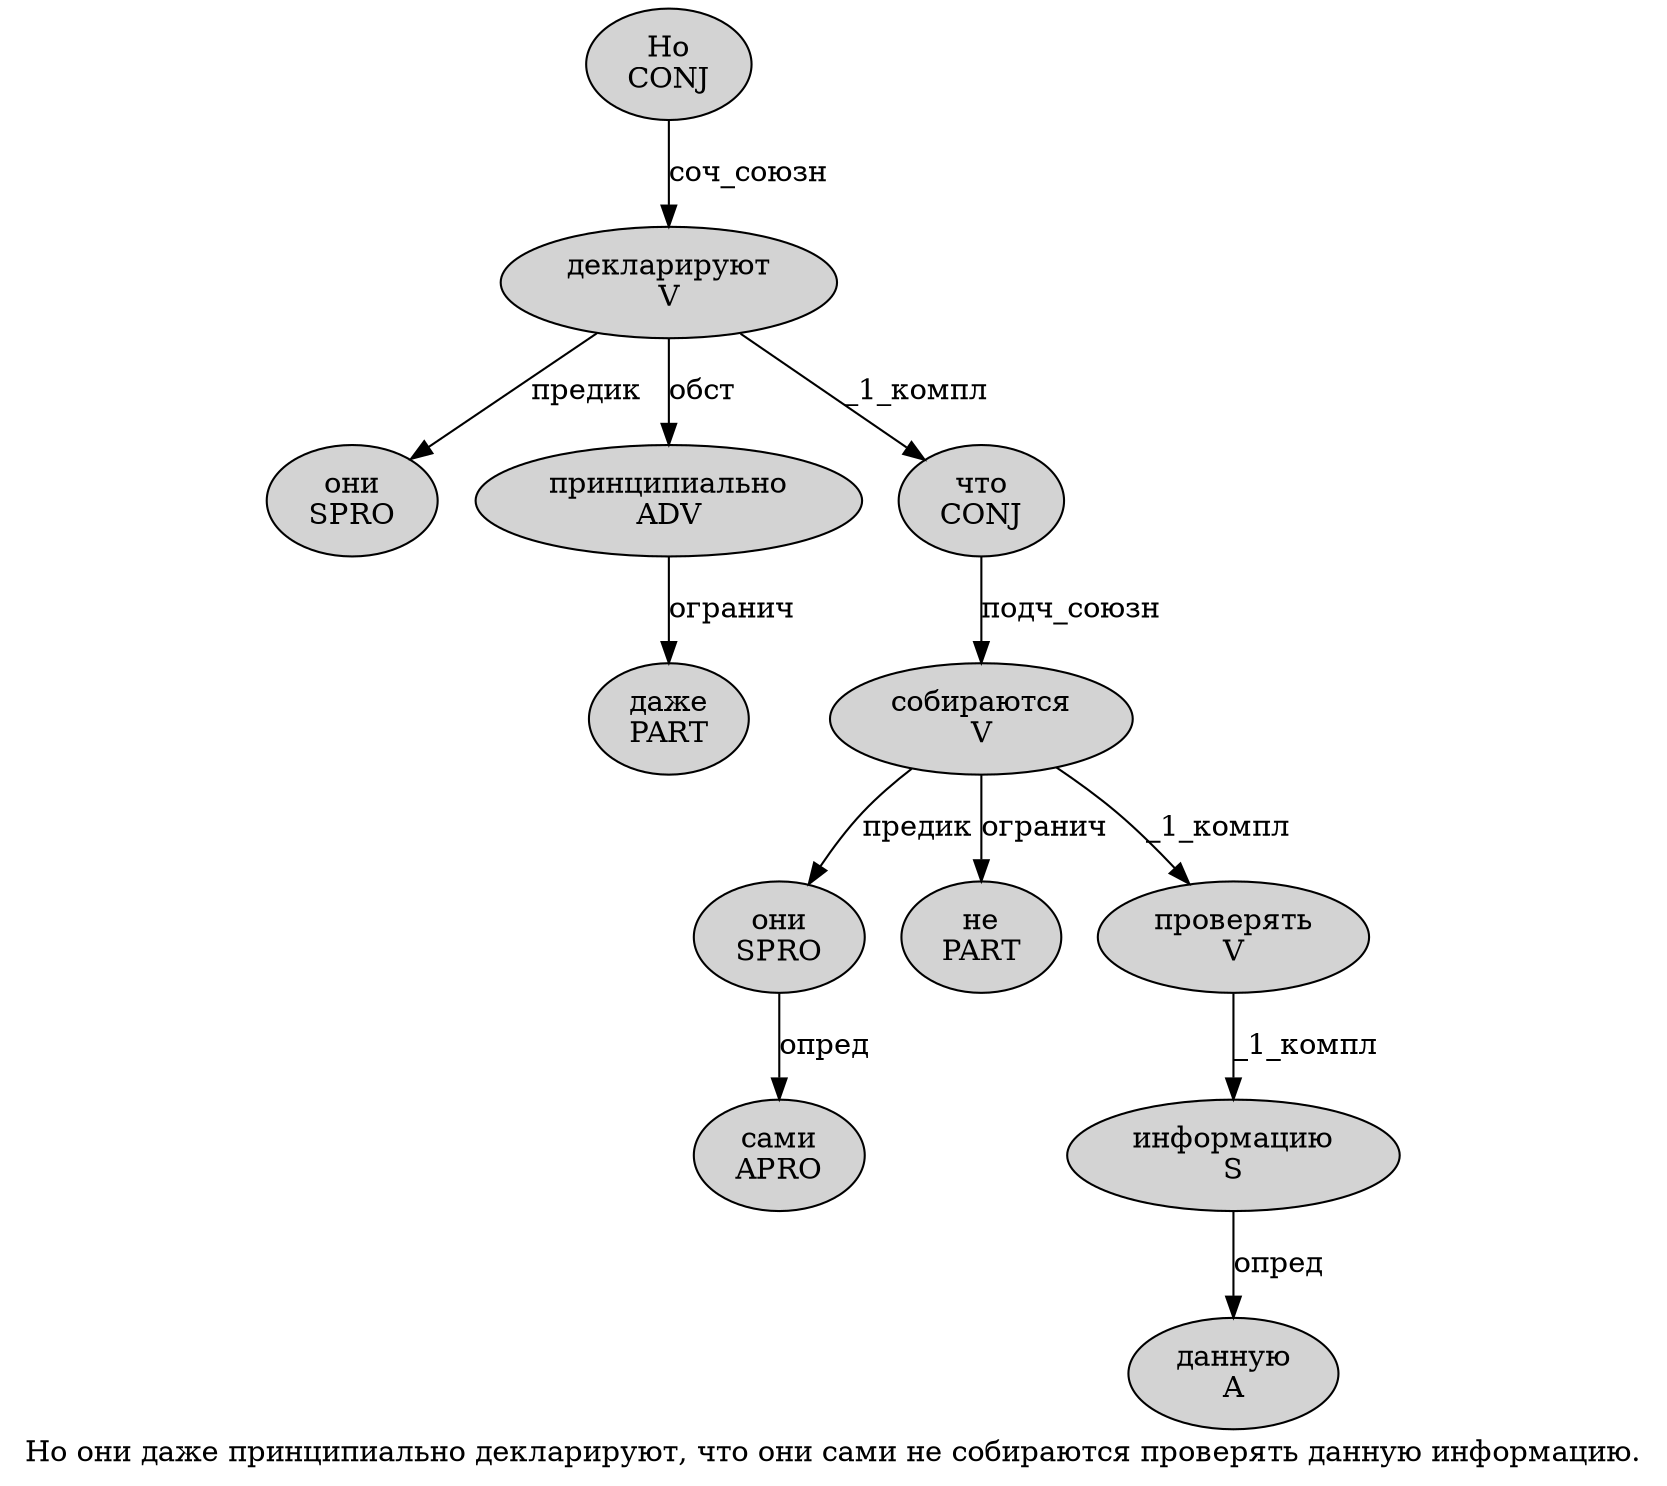 digraph SENTENCE_1133 {
	graph [label="Но они даже принципиально декларируют, что они сами не собираются проверять данную информацию."]
	node [style=filled]
		0 [label="Но
CONJ" color="" fillcolor=lightgray penwidth=1 shape=ellipse]
		1 [label="они
SPRO" color="" fillcolor=lightgray penwidth=1 shape=ellipse]
		2 [label="даже
PART" color="" fillcolor=lightgray penwidth=1 shape=ellipse]
		3 [label="принципиально
ADV" color="" fillcolor=lightgray penwidth=1 shape=ellipse]
		4 [label="декларируют
V" color="" fillcolor=lightgray penwidth=1 shape=ellipse]
		6 [label="что
CONJ" color="" fillcolor=lightgray penwidth=1 shape=ellipse]
		7 [label="они
SPRO" color="" fillcolor=lightgray penwidth=1 shape=ellipse]
		8 [label="сами
APRO" color="" fillcolor=lightgray penwidth=1 shape=ellipse]
		9 [label="не
PART" color="" fillcolor=lightgray penwidth=1 shape=ellipse]
		10 [label="собираются
V" color="" fillcolor=lightgray penwidth=1 shape=ellipse]
		11 [label="проверять
V" color="" fillcolor=lightgray penwidth=1 shape=ellipse]
		12 [label="данную
A" color="" fillcolor=lightgray penwidth=1 shape=ellipse]
		13 [label="информацию
S" color="" fillcolor=lightgray penwidth=1 shape=ellipse]
			4 -> 1 [label="предик"]
			4 -> 3 [label="обст"]
			4 -> 6 [label="_1_компл"]
			6 -> 10 [label="подч_союзн"]
			13 -> 12 [label="опред"]
			7 -> 8 [label="опред"]
			11 -> 13 [label="_1_компл"]
			3 -> 2 [label="огранич"]
			0 -> 4 [label="соч_союзн"]
			10 -> 7 [label="предик"]
			10 -> 9 [label="огранич"]
			10 -> 11 [label="_1_компл"]
}
